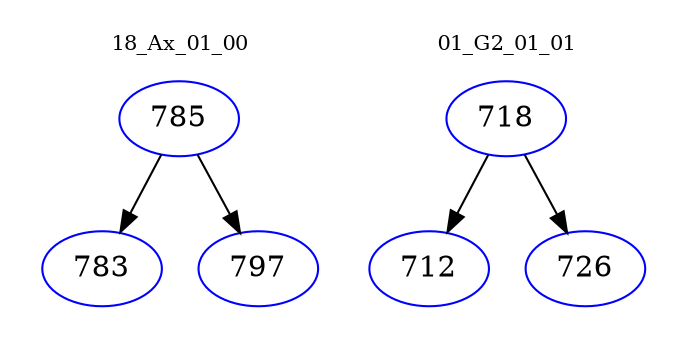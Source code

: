 digraph{
subgraph cluster_0 {
color = white
label = "18_Ax_01_00";
fontsize=10;
T0_785 [label="785", color="blue"]
T0_785 -> T0_783 [color="black"]
T0_783 [label="783", color="blue"]
T0_785 -> T0_797 [color="black"]
T0_797 [label="797", color="blue"]
}
subgraph cluster_1 {
color = white
label = "01_G2_01_01";
fontsize=10;
T1_718 [label="718", color="blue"]
T1_718 -> T1_712 [color="black"]
T1_712 [label="712", color="blue"]
T1_718 -> T1_726 [color="black"]
T1_726 [label="726", color="blue"]
}
}
